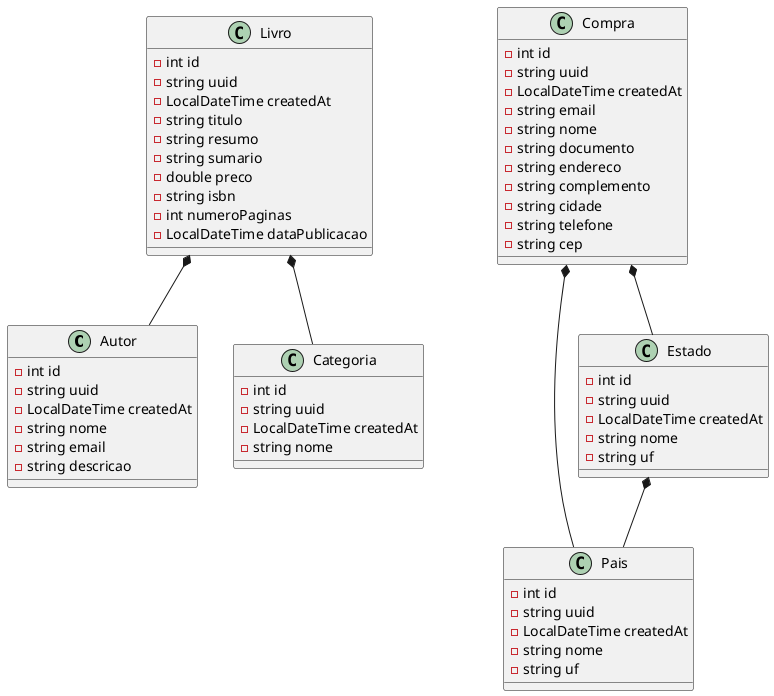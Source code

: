 @startuml

class Autor {
	-int id
	-string uuid
	-LocalDateTime createdAt
	-string nome
	-string email
	-string descricao
}

class Categoria {
	-int id
	-string uuid
	-LocalDateTime createdAt
	-string nome
}

class Livro {
	-int id
	-string uuid
	-LocalDateTime createdAt
	-string titulo
	-string resumo
	-string sumario
	-double preco
	-string isbn
	-int numeroPaginas
	-LocalDateTime dataPublicacao
}

Livro *-- Categoria
Livro *-- Autor

class Pais {
	-int id
	-string uuid
	-LocalDateTime createdAt
	-string nome
	-string uf
}

class Estado {
	-int id
	-string uuid
	-LocalDateTime createdAt
	-string nome
	-string uf
}

Estado *-- Pais

class Compra {
	-int id
	-string uuid
	-LocalDateTime createdAt
	-string email
	-string nome
	-string documento
	-string endereco
	-string complemento
	-string cidade
	-string telefone
	-string cep
}

Compra *-- Pais
Compra *-- Estado




@enduml
